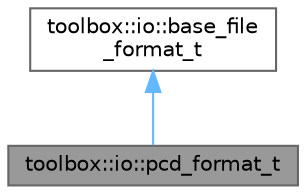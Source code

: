 digraph "toolbox::io::pcd_format_t"
{
 // LATEX_PDF_SIZE
  bgcolor="transparent";
  edge [fontname=Helvetica,fontsize=10,labelfontname=Helvetica,labelfontsize=10];
  node [fontname=Helvetica,fontsize=10,shape=box,height=0.2,width=0.4];
  Node1 [id="Node000001",label="toolbox::io::pcd_format_t",height=0.2,width=0.4,color="gray40", fillcolor="grey60", style="filled", fontcolor="black",tooltip="点云数据（.pcd）文件格式处理器。/File format handler for Point Cloud Data (.pcd) files."];
  Node2 -> Node1 [id="edge1_Node000001_Node000002",dir="back",color="steelblue1",style="solid",tooltip=" "];
  Node2 [id="Node000002",label="toolbox::io::base_file\l_format_t",height=0.2,width=0.4,color="gray40", fillcolor="white", style="filled",URL="$classtoolbox_1_1io_1_1base__file__format__t.html",tooltip="文件格式读写器的基类 / Base class for file format readers/writers"];
}
